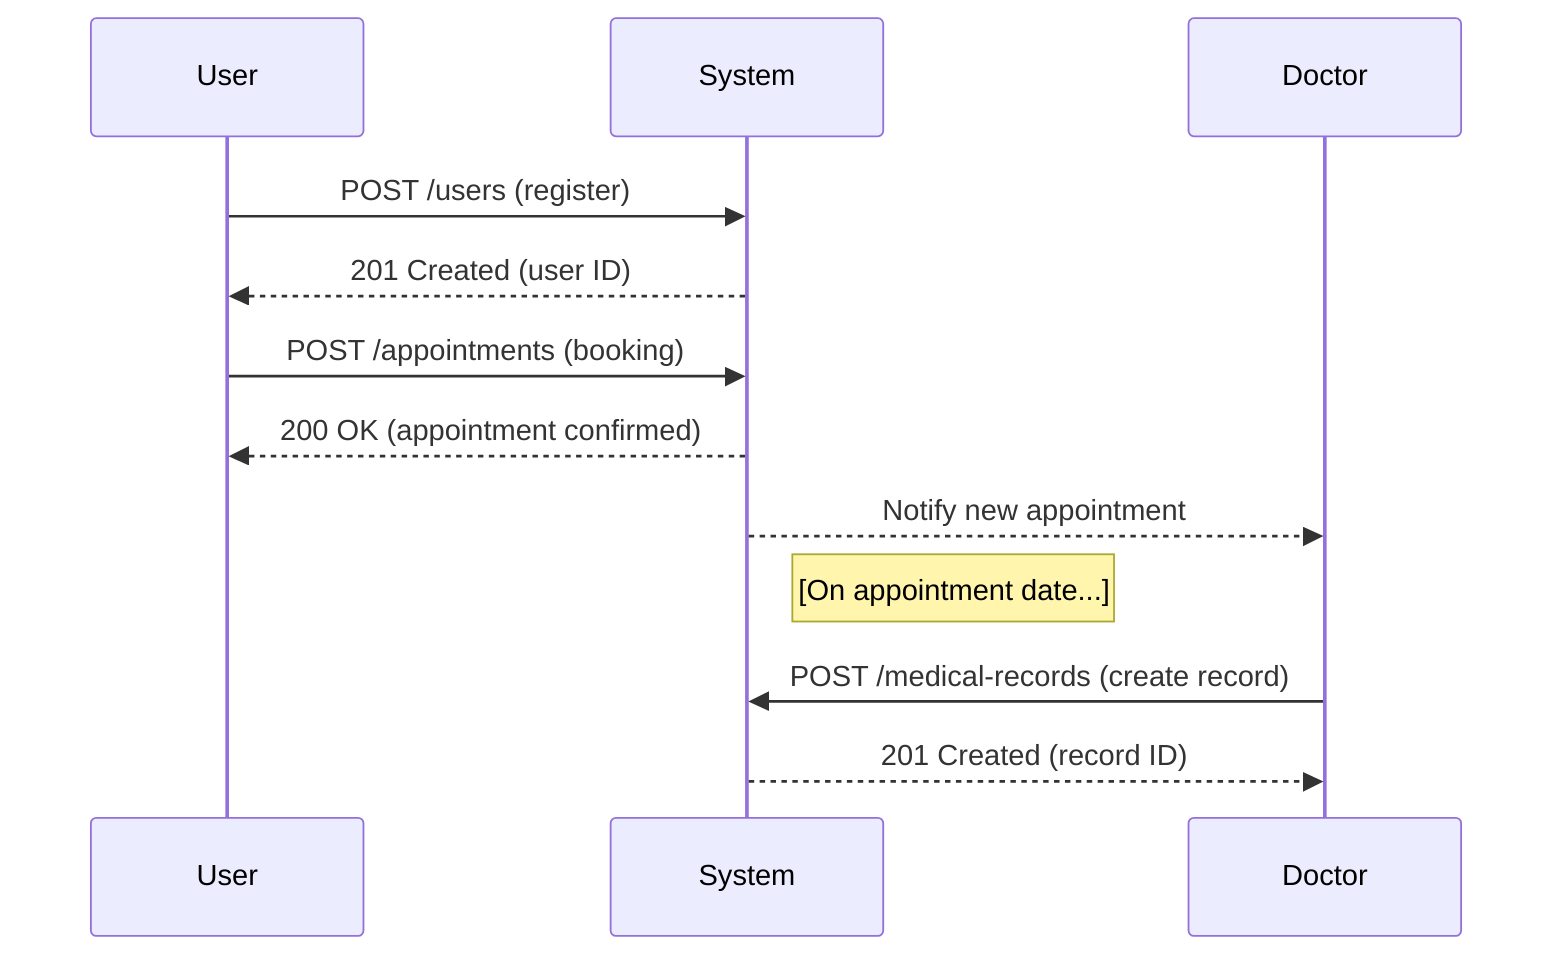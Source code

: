 sequenceDiagram
    participant User
    participant System
    participant Doctor
    User->>System: POST /users (register)
    System-->>User: 201 Created (user ID)
    User->>System: POST /appointments (booking)
    System-->>User: 200 OK (appointment confirmed)
    System-->>Doctor: Notify new appointment
    Note right of System: [On appointment date...]
    Doctor->>System: POST /medical-records (create record)
    System-->>Doctor: 201 Created (record ID)